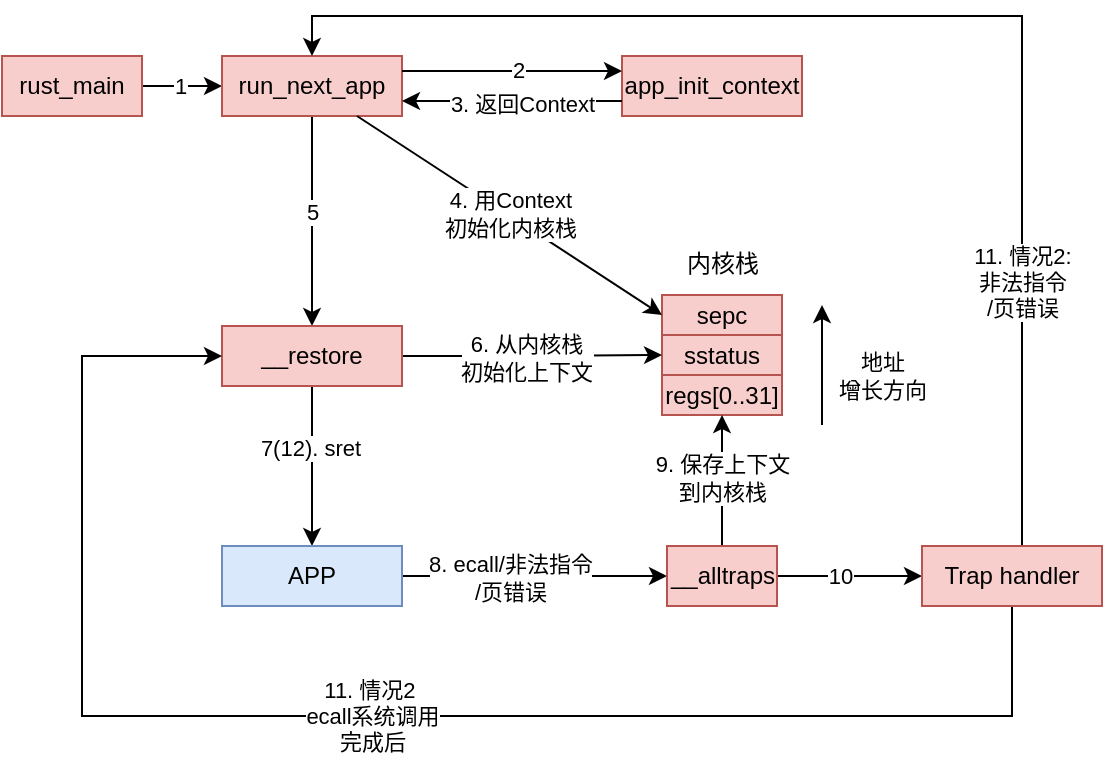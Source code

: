 <mxfile version="23.0.2" type="device">
  <diagram name="第 1 页" id="00zpdEyGkZuQAE-F2wmC">
    <mxGraphModel dx="1018" dy="686" grid="1" gridSize="10" guides="1" tooltips="1" connect="1" arrows="1" fold="1" page="1" pageScale="1" pageWidth="827" pageHeight="1169" math="0" shadow="0">
      <root>
        <mxCell id="0" />
        <mxCell id="1" parent="0" />
        <mxCell id="8xucUTkYI05MUoh6EBza-3" value="" style="edgeStyle=orthogonalEdgeStyle;rounded=0;orthogonalLoop=1;jettySize=auto;html=1;" edge="1" parent="1" source="8xucUTkYI05MUoh6EBza-1" target="8xucUTkYI05MUoh6EBza-2">
          <mxGeometry relative="1" as="geometry" />
        </mxCell>
        <mxCell id="8xucUTkYI05MUoh6EBza-25" value="1" style="edgeLabel;html=1;align=center;verticalAlign=middle;resizable=0;points=[];" vertex="1" connectable="0" parent="8xucUTkYI05MUoh6EBza-3">
          <mxGeometry x="-0.05" relative="1" as="geometry">
            <mxPoint as="offset" />
          </mxGeometry>
        </mxCell>
        <mxCell id="8xucUTkYI05MUoh6EBza-1" value="rust_main" style="rounded=0;whiteSpace=wrap;html=1;fillColor=#f8cecc;strokeColor=#b85450;" vertex="1" parent="1">
          <mxGeometry x="290" y="390" width="70" height="30" as="geometry" />
        </mxCell>
        <mxCell id="8xucUTkYI05MUoh6EBza-30" value="" style="edgeStyle=orthogonalEdgeStyle;rounded=0;orthogonalLoop=1;jettySize=auto;html=1;" edge="1" parent="1" source="8xucUTkYI05MUoh6EBza-2" target="8xucUTkYI05MUoh6EBza-29">
          <mxGeometry relative="1" as="geometry" />
        </mxCell>
        <mxCell id="8xucUTkYI05MUoh6EBza-35" value="5" style="edgeLabel;html=1;align=center;verticalAlign=middle;resizable=0;points=[];" vertex="1" connectable="0" parent="8xucUTkYI05MUoh6EBza-30">
          <mxGeometry x="-0.097" relative="1" as="geometry">
            <mxPoint as="offset" />
          </mxGeometry>
        </mxCell>
        <mxCell id="8xucUTkYI05MUoh6EBza-2" value="run_next_app" style="rounded=0;whiteSpace=wrap;html=1;fillColor=#f8cecc;strokeColor=#b85450;" vertex="1" parent="1">
          <mxGeometry x="400" y="390" width="90" height="30" as="geometry" />
        </mxCell>
        <mxCell id="8xucUTkYI05MUoh6EBza-5" value="app_init_context" style="rounded=0;whiteSpace=wrap;html=1;fillColor=#f8cecc;strokeColor=#b85450;" vertex="1" parent="1">
          <mxGeometry x="600" y="390" width="90" height="30" as="geometry" />
        </mxCell>
        <mxCell id="8xucUTkYI05MUoh6EBza-12" value="sepc" style="rounded=0;whiteSpace=wrap;html=1;fillColor=#f8cecc;strokeColor=#b85450;" vertex="1" parent="1">
          <mxGeometry x="620" y="509.5" width="60" height="20" as="geometry" />
        </mxCell>
        <mxCell id="8xucUTkYI05MUoh6EBza-13" value="sstatus" style="rounded=0;whiteSpace=wrap;html=1;fillColor=#f8cecc;strokeColor=#b85450;" vertex="1" parent="1">
          <mxGeometry x="620" y="529.5" width="60" height="20" as="geometry" />
        </mxCell>
        <mxCell id="8xucUTkYI05MUoh6EBza-14" value="regs[0..31]" style="rounded=0;whiteSpace=wrap;html=1;fillColor=#f8cecc;strokeColor=#b85450;" vertex="1" parent="1">
          <mxGeometry x="620" y="549.5" width="60" height="20" as="geometry" />
        </mxCell>
        <mxCell id="8xucUTkYI05MUoh6EBza-15" value="" style="endArrow=classic;html=1;rounded=0;" edge="1" parent="1">
          <mxGeometry width="50" height="50" relative="1" as="geometry">
            <mxPoint x="700" y="574.5" as="sourcePoint" />
            <mxPoint x="700" y="514.5" as="targetPoint" />
          </mxGeometry>
        </mxCell>
        <mxCell id="8xucUTkYI05MUoh6EBza-16" value="地址&lt;br&gt;增长方向" style="edgeLabel;html=1;align=center;verticalAlign=middle;resizable=0;points=[];" vertex="1" connectable="0" parent="8xucUTkYI05MUoh6EBza-15">
          <mxGeometry x="0.202" y="-2" relative="1" as="geometry">
            <mxPoint x="28" y="11" as="offset" />
          </mxGeometry>
        </mxCell>
        <mxCell id="8xucUTkYI05MUoh6EBza-21" value="" style="endArrow=classic;html=1;rounded=0;exitX=1;exitY=0.25;exitDx=0;exitDy=0;entryX=0;entryY=0.25;entryDx=0;entryDy=0;" edge="1" parent="1" source="8xucUTkYI05MUoh6EBza-2" target="8xucUTkYI05MUoh6EBza-5">
          <mxGeometry width="50" height="50" relative="1" as="geometry">
            <mxPoint x="550" y="400" as="sourcePoint" />
            <mxPoint x="550" y="340" as="targetPoint" />
          </mxGeometry>
        </mxCell>
        <mxCell id="8xucUTkYI05MUoh6EBza-26" value="2" style="edgeLabel;html=1;align=center;verticalAlign=middle;resizable=0;points=[];" vertex="1" connectable="0" parent="8xucUTkYI05MUoh6EBza-21">
          <mxGeometry x="0.047" y="1" relative="1" as="geometry">
            <mxPoint as="offset" />
          </mxGeometry>
        </mxCell>
        <mxCell id="8xucUTkYI05MUoh6EBza-23" value="" style="endArrow=classic;html=1;rounded=0;exitX=0;exitY=0.75;exitDx=0;exitDy=0;entryX=1;entryY=0.75;entryDx=0;entryDy=0;" edge="1" parent="1" source="8xucUTkYI05MUoh6EBza-5" target="8xucUTkYI05MUoh6EBza-2">
          <mxGeometry width="50" height="50" relative="1" as="geometry">
            <mxPoint x="500" y="408" as="sourcePoint" />
            <mxPoint x="610" y="408" as="targetPoint" />
          </mxGeometry>
        </mxCell>
        <mxCell id="8xucUTkYI05MUoh6EBza-24" value="3. 返回Context" style="edgeLabel;html=1;align=center;verticalAlign=middle;resizable=0;points=[];" vertex="1" connectable="0" parent="8xucUTkYI05MUoh6EBza-23">
          <mxGeometry x="-0.182" y="1" relative="1" as="geometry">
            <mxPoint x="-5" as="offset" />
          </mxGeometry>
        </mxCell>
        <mxCell id="8xucUTkYI05MUoh6EBza-40" value="" style="edgeStyle=orthogonalEdgeStyle;rounded=0;orthogonalLoop=1;jettySize=auto;html=1;" edge="1" parent="1" source="8xucUTkYI05MUoh6EBza-29" target="8xucUTkYI05MUoh6EBza-39">
          <mxGeometry relative="1" as="geometry" />
        </mxCell>
        <mxCell id="8xucUTkYI05MUoh6EBza-41" value="7(12). sret" style="edgeLabel;html=1;align=center;verticalAlign=middle;resizable=0;points=[];" vertex="1" connectable="0" parent="8xucUTkYI05MUoh6EBza-40">
          <mxGeometry x="-0.22" y="-1" relative="1" as="geometry">
            <mxPoint as="offset" />
          </mxGeometry>
        </mxCell>
        <mxCell id="8xucUTkYI05MUoh6EBza-44" style="edgeStyle=orthogonalEdgeStyle;rounded=0;orthogonalLoop=1;jettySize=auto;html=1;entryX=0;entryY=0.5;entryDx=0;entryDy=0;" edge="1" parent="1" source="8xucUTkYI05MUoh6EBza-29" target="8xucUTkYI05MUoh6EBza-13">
          <mxGeometry relative="1" as="geometry" />
        </mxCell>
        <mxCell id="8xucUTkYI05MUoh6EBza-45" value="6. 从内核栈&lt;br&gt;初始化上下文" style="edgeLabel;html=1;align=center;verticalAlign=middle;resizable=0;points=[];" vertex="1" connectable="0" parent="8xucUTkYI05MUoh6EBza-44">
          <mxGeometry x="-0.05" y="-1" relative="1" as="geometry">
            <mxPoint as="offset" />
          </mxGeometry>
        </mxCell>
        <mxCell id="8xucUTkYI05MUoh6EBza-29" value="__restore" style="rounded=0;whiteSpace=wrap;html=1;fillColor=#f8cecc;strokeColor=#b85450;" vertex="1" parent="1">
          <mxGeometry x="400" y="525" width="90" height="30" as="geometry" />
        </mxCell>
        <mxCell id="8xucUTkYI05MUoh6EBza-31" value="内核栈" style="text;html=1;align=center;verticalAlign=middle;resizable=0;points=[];autosize=1;strokeColor=none;fillColor=none;" vertex="1" parent="1">
          <mxGeometry x="620" y="478.5" width="60" height="30" as="geometry" />
        </mxCell>
        <mxCell id="8xucUTkYI05MUoh6EBza-47" value="" style="edgeStyle=orthogonalEdgeStyle;rounded=0;orthogonalLoop=1;jettySize=auto;html=1;" edge="1" parent="1" source="8xucUTkYI05MUoh6EBza-39" target="8xucUTkYI05MUoh6EBza-46">
          <mxGeometry relative="1" as="geometry" />
        </mxCell>
        <mxCell id="8xucUTkYI05MUoh6EBza-48" value="8. ecall/非法指令&lt;br&gt;/页错误" style="edgeLabel;html=1;align=center;verticalAlign=middle;resizable=0;points=[];" vertex="1" connectable="0" parent="8xucUTkYI05MUoh6EBza-47">
          <mxGeometry x="-0.195" y="-1" relative="1" as="geometry">
            <mxPoint as="offset" />
          </mxGeometry>
        </mxCell>
        <mxCell id="8xucUTkYI05MUoh6EBza-39" value="APP" style="rounded=0;whiteSpace=wrap;html=1;fillColor=#dae8fc;strokeColor=#6c8ebf;" vertex="1" parent="1">
          <mxGeometry x="400" y="635" width="90" height="30" as="geometry" />
        </mxCell>
        <mxCell id="8xucUTkYI05MUoh6EBza-42" value="" style="endArrow=classic;html=1;rounded=0;exitX=0.75;exitY=1;exitDx=0;exitDy=0;entryX=0;entryY=0.5;entryDx=0;entryDy=0;" edge="1" parent="1" source="8xucUTkYI05MUoh6EBza-2" target="8xucUTkYI05MUoh6EBza-12">
          <mxGeometry width="50" height="50" relative="1" as="geometry">
            <mxPoint x="560" y="650" as="sourcePoint" />
            <mxPoint x="610" y="600" as="targetPoint" />
          </mxGeometry>
        </mxCell>
        <mxCell id="8xucUTkYI05MUoh6EBza-43" value="4. 用Context&lt;br style=&quot;border-color: var(--border-color);&quot;&gt;初始化内核栈" style="edgeLabel;html=1;align=center;verticalAlign=middle;resizable=0;points=[];" vertex="1" connectable="0" parent="8xucUTkYI05MUoh6EBza-42">
          <mxGeometry x="-0.012" y="1" relative="1" as="geometry">
            <mxPoint as="offset" />
          </mxGeometry>
        </mxCell>
        <mxCell id="8xucUTkYI05MUoh6EBza-50" style="edgeStyle=orthogonalEdgeStyle;rounded=0;orthogonalLoop=1;jettySize=auto;html=1;entryX=0.5;entryY=1;entryDx=0;entryDy=0;" edge="1" parent="1" source="8xucUTkYI05MUoh6EBza-46" target="8xucUTkYI05MUoh6EBza-14">
          <mxGeometry relative="1" as="geometry" />
        </mxCell>
        <mxCell id="8xucUTkYI05MUoh6EBza-51" value="9. 保存上下文&lt;br&gt;到内核栈" style="edgeLabel;html=1;align=center;verticalAlign=middle;resizable=0;points=[];" vertex="1" connectable="0" parent="8xucUTkYI05MUoh6EBza-50">
          <mxGeometry x="0.06" relative="1" as="geometry">
            <mxPoint as="offset" />
          </mxGeometry>
        </mxCell>
        <mxCell id="8xucUTkYI05MUoh6EBza-53" value="" style="edgeStyle=orthogonalEdgeStyle;rounded=0;orthogonalLoop=1;jettySize=auto;html=1;" edge="1" parent="1" source="8xucUTkYI05MUoh6EBza-46" target="8xucUTkYI05MUoh6EBza-52">
          <mxGeometry relative="1" as="geometry" />
        </mxCell>
        <mxCell id="8xucUTkYI05MUoh6EBza-54" value="10" style="edgeLabel;html=1;align=center;verticalAlign=middle;resizable=0;points=[];" vertex="1" connectable="0" parent="8xucUTkYI05MUoh6EBza-53">
          <mxGeometry x="-0.13" relative="1" as="geometry">
            <mxPoint as="offset" />
          </mxGeometry>
        </mxCell>
        <mxCell id="8xucUTkYI05MUoh6EBza-46" value="__alltraps" style="rounded=0;whiteSpace=wrap;html=1;fillColor=#f8cecc;strokeColor=#b85450;" vertex="1" parent="1">
          <mxGeometry x="622.5" y="635" width="55" height="30" as="geometry" />
        </mxCell>
        <mxCell id="8xucUTkYI05MUoh6EBza-55" style="edgeStyle=orthogonalEdgeStyle;rounded=0;orthogonalLoop=1;jettySize=auto;html=1;entryX=0.5;entryY=0;entryDx=0;entryDy=0;" edge="1" parent="1" source="8xucUTkYI05MUoh6EBza-52" target="8xucUTkYI05MUoh6EBza-2">
          <mxGeometry relative="1" as="geometry">
            <Array as="points">
              <mxPoint x="800" y="370" />
              <mxPoint x="445" y="370" />
            </Array>
          </mxGeometry>
        </mxCell>
        <mxCell id="8xucUTkYI05MUoh6EBza-56" value="11. 情况2: &lt;br&gt;非法指令&lt;br style=&quot;border-color: var(--border-color);&quot;&gt;/页错误" style="edgeLabel;html=1;align=center;verticalAlign=middle;resizable=0;points=[];" vertex="1" connectable="0" parent="8xucUTkYI05MUoh6EBza-55">
          <mxGeometry x="-0.588" relative="1" as="geometry">
            <mxPoint as="offset" />
          </mxGeometry>
        </mxCell>
        <mxCell id="8xucUTkYI05MUoh6EBza-57" style="edgeStyle=orthogonalEdgeStyle;rounded=0;orthogonalLoop=1;jettySize=auto;html=1;entryX=0;entryY=0.5;entryDx=0;entryDy=0;exitX=0.5;exitY=1;exitDx=0;exitDy=0;" edge="1" parent="1" source="8xucUTkYI05MUoh6EBza-52" target="8xucUTkYI05MUoh6EBza-29">
          <mxGeometry relative="1" as="geometry">
            <Array as="points">
              <mxPoint x="795" y="720" />
              <mxPoint x="330" y="720" />
              <mxPoint x="330" y="540" />
            </Array>
          </mxGeometry>
        </mxCell>
        <mxCell id="8xucUTkYI05MUoh6EBza-58" value="11. 情况2&amp;nbsp;&lt;br&gt;ecall系统调用&lt;br&gt;完成后" style="edgeLabel;html=1;align=center;verticalAlign=middle;resizable=0;points=[];" vertex="1" connectable="0" parent="8xucUTkYI05MUoh6EBza-57">
          <mxGeometry x="-0.026" relative="1" as="geometry">
            <mxPoint as="offset" />
          </mxGeometry>
        </mxCell>
        <mxCell id="8xucUTkYI05MUoh6EBza-52" value="Trap handler" style="rounded=0;whiteSpace=wrap;html=1;fillColor=#f8cecc;strokeColor=#b85450;" vertex="1" parent="1">
          <mxGeometry x="750" y="635" width="90" height="30" as="geometry" />
        </mxCell>
      </root>
    </mxGraphModel>
  </diagram>
</mxfile>
